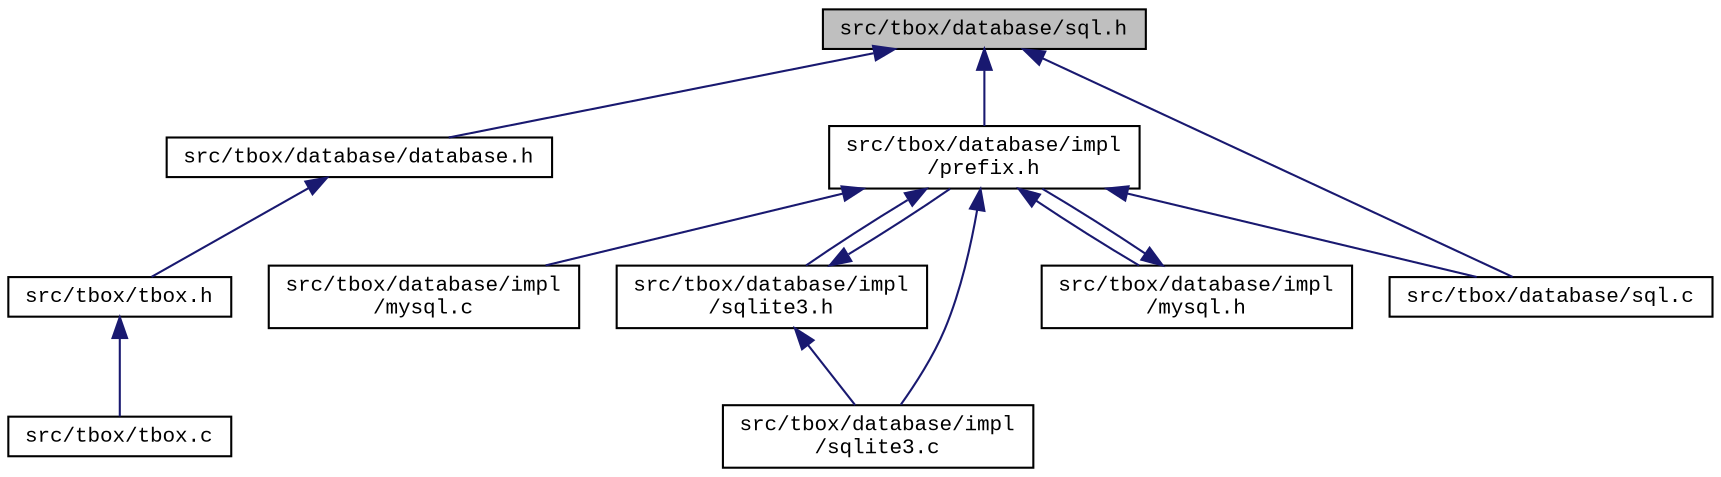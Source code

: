 digraph "src/tbox/database/sql.h"
{
  edge [fontname="CourierNew",fontsize="10",labelfontname="CourierNew",labelfontsize="10"];
  node [fontname="CourierNew",fontsize="10",shape=record];
  Node1 [label="src/tbox/database/sql.h",height=0.2,width=0.4,color="black", fillcolor="grey75", style="filled" fontcolor="black"];
  Node1 -> Node2 [dir="back",color="midnightblue",fontsize="10",style="solid",fontname="CourierNew"];
  Node2 [label="src/tbox/database/database.h",height=0.2,width=0.4,color="black", fillcolor="white", style="filled",URL="$d8/d9c/database_8h.html"];
  Node2 -> Node3 [dir="back",color="midnightblue",fontsize="10",style="solid",fontname="CourierNew"];
  Node3 [label="src/tbox/tbox.h",height=0.2,width=0.4,color="black", fillcolor="white", style="filled",URL="$da/dec/tbox_8h.html"];
  Node3 -> Node4 [dir="back",color="midnightblue",fontsize="10",style="solid",fontname="CourierNew"];
  Node4 [label="src/tbox/tbox.c",height=0.2,width=0.4,color="black", fillcolor="white", style="filled",URL="$d4/dfe/tbox_8c.html"];
  Node1 -> Node5 [dir="back",color="midnightblue",fontsize="10",style="solid",fontname="CourierNew"];
  Node5 [label="src/tbox/database/impl\l/prefix.h",height=0.2,width=0.4,color="black", fillcolor="white", style="filled",URL="$da/d2f/database_2impl_2prefix_8h_source.html"];
  Node5 -> Node6 [dir="back",color="midnightblue",fontsize="10",style="solid",fontname="CourierNew"];
  Node6 [label="src/tbox/database/impl\l/mysql.c",height=0.2,width=0.4,color="black", fillcolor="white", style="filled",URL="$da/dd4/mysql_8c.html"];
  Node5 -> Node7 [dir="back",color="midnightblue",fontsize="10",style="solid",fontname="CourierNew"];
  Node7 [label="src/tbox/database/impl\l/sqlite3.h",height=0.2,width=0.4,color="black", fillcolor="white", style="filled",URL="$de/dd3/sqlite3_8h.html"];
  Node7 -> Node5 [dir="back",color="midnightblue",fontsize="10",style="solid",fontname="CourierNew"];
  Node7 -> Node8 [dir="back",color="midnightblue",fontsize="10",style="solid",fontname="CourierNew"];
  Node8 [label="src/tbox/database/impl\l/sqlite3.c",height=0.2,width=0.4,color="black", fillcolor="white", style="filled",URL="$db/d1b/sqlite3_8c.html"];
  Node5 -> Node9 [dir="back",color="midnightblue",fontsize="10",style="solid",fontname="CourierNew"];
  Node9 [label="src/tbox/database/impl\l/mysql.h",height=0.2,width=0.4,color="black", fillcolor="white", style="filled",URL="$de/d53/mysql_8h.html"];
  Node9 -> Node5 [dir="back",color="midnightblue",fontsize="10",style="solid",fontname="CourierNew"];
  Node5 -> Node8 [dir="back",color="midnightblue",fontsize="10",style="solid",fontname="CourierNew"];
  Node5 -> Node10 [dir="back",color="midnightblue",fontsize="10",style="solid",fontname="CourierNew"];
  Node10 [label="src/tbox/database/sql.c",height=0.2,width=0.4,color="black", fillcolor="white", style="filled",URL="$d2/dcc/sql_8c.html"];
  Node1 -> Node10 [dir="back",color="midnightblue",fontsize="10",style="solid",fontname="CourierNew"];
}
